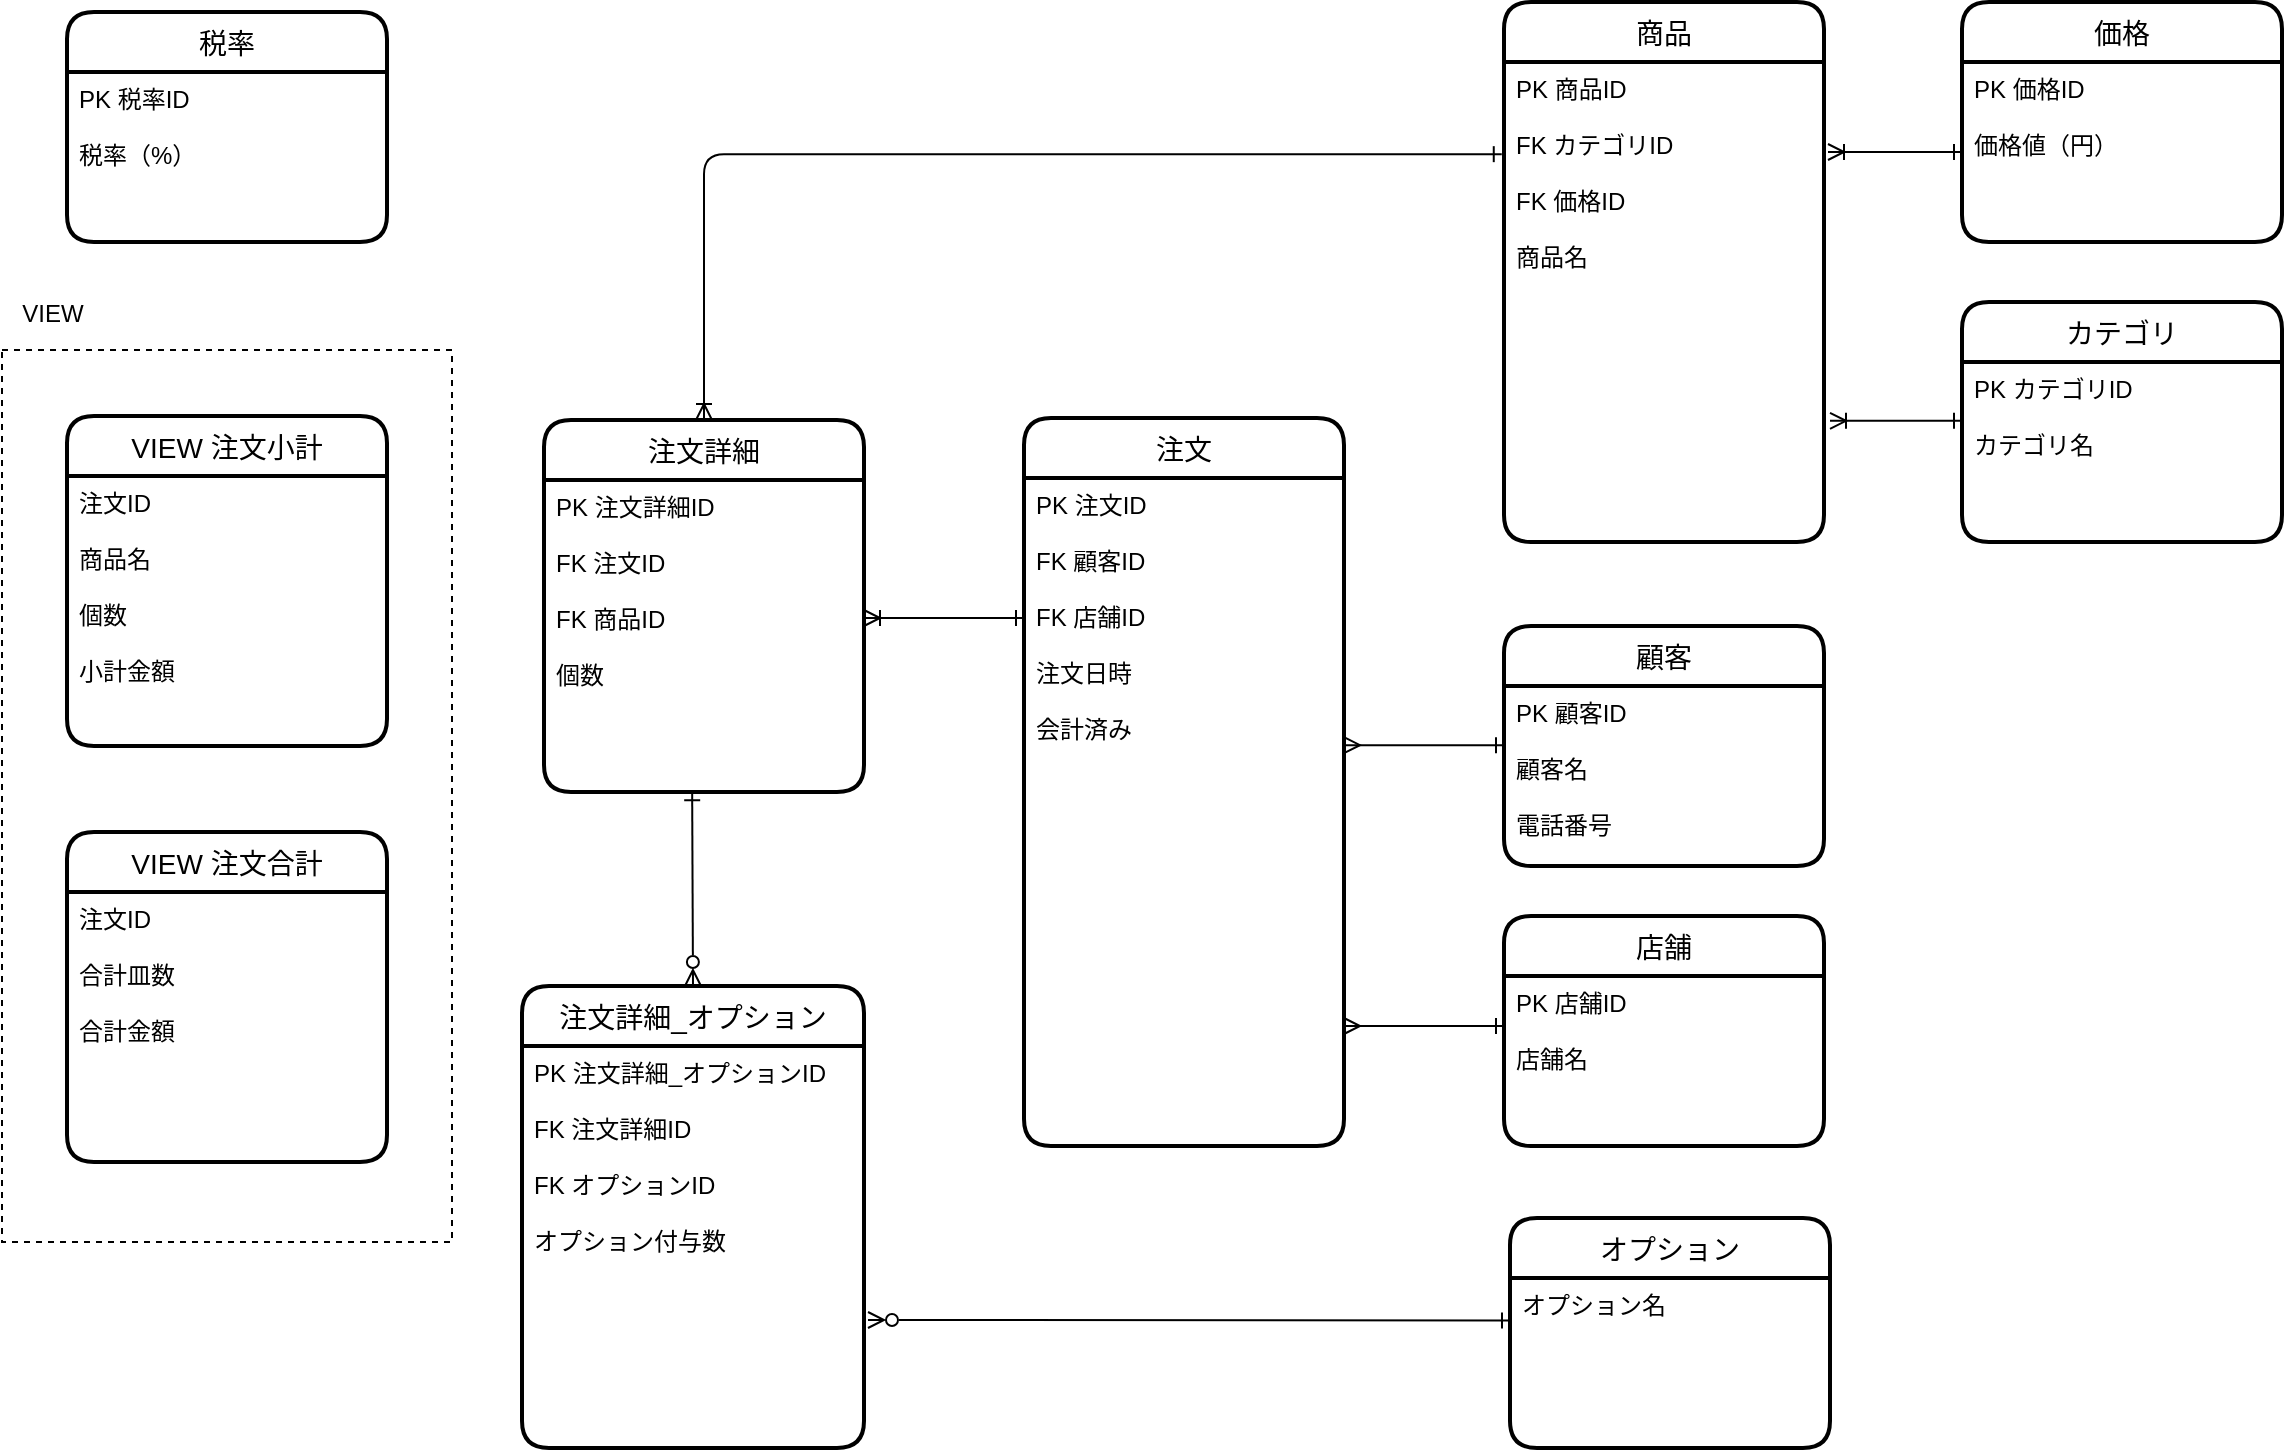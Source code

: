 <mxfile>
    <diagram id="NNirdLbudJ7Mtjtz16Ia" name="ページ1">
        <mxGraphModel dx="2125" dy="831" grid="0" gridSize="10" guides="1" tooltips="1" connect="1" arrows="1" fold="1" page="0" pageScale="1" pageWidth="827" pageHeight="1169" background="#ffffff" math="0" shadow="0">
            <root>
                <mxCell id="0"/>
                <mxCell id="1" parent="0"/>
                <mxCell id="120" value="" style="rounded=0;whiteSpace=wrap;html=1;fillColor=none;dashed=1;movable=1;resizable=1;rotatable=1;deletable=1;editable=1;connectable=1;" parent="1" vertex="1">
                    <mxGeometry x="-301" y="322" width="225" height="446" as="geometry"/>
                </mxCell>
                <mxCell id="86" value="注文" style="swimlane;childLayout=stackLayout;horizontal=1;startSize=30;horizontalStack=0;rounded=1;fontSize=14;fontStyle=0;strokeWidth=2;resizeParent=0;resizeLast=1;shadow=0;dashed=0;align=center;movable=1;resizable=1;rotatable=1;deletable=1;editable=1;locked=0;connectable=1;" parent="1" vertex="1">
                    <mxGeometry x="210" y="356" width="160" height="364" as="geometry"/>
                </mxCell>
                <mxCell id="104" style="edgeStyle=none;html=1;movable=0;resizable=0;rotatable=0;deletable=0;editable=0;connectable=0;" parent="86" source="87" target="86" edge="1">
                    <mxGeometry relative="1" as="geometry"/>
                </mxCell>
                <mxCell id="87" value="PK 注文ID&#10;&#10;FK 顧客ID&#10;&#10;FK 店舗ID&#10;&#10;注文日時&#10;&#10;会計済み" style="align=left;strokeColor=none;fillColor=none;spacingLeft=4;fontSize=12;verticalAlign=top;resizable=1;rotatable=1;part=1;movable=1;deletable=1;editable=1;connectable=1;" parent="86" vertex="1">
                    <mxGeometry y="30" width="160" height="334" as="geometry"/>
                </mxCell>
                <mxCell id="88" value="価格" style="swimlane;childLayout=stackLayout;horizontal=1;startSize=30;horizontalStack=0;rounded=1;fontSize=14;fontStyle=0;strokeWidth=2;resizeParent=0;resizeLast=1;shadow=0;dashed=0;align=center;movable=1;resizable=1;rotatable=1;deletable=1;editable=1;connectable=1;" parent="1" vertex="1">
                    <mxGeometry x="679" y="148" width="160" height="120" as="geometry"/>
                </mxCell>
                <mxCell id="89" value="PK 価格ID&#10;&#10;価格値（円）&#10;" style="align=left;strokeColor=none;fillColor=none;spacingLeft=4;fontSize=12;verticalAlign=top;resizable=1;rotatable=1;part=1;movable=1;deletable=1;editable=1;connectable=1;" parent="88" vertex="1">
                    <mxGeometry y="30" width="160" height="90" as="geometry"/>
                </mxCell>
                <mxCell id="96" value="注文詳細" style="swimlane;childLayout=stackLayout;horizontal=1;startSize=30;horizontalStack=0;rounded=1;fontSize=14;fontStyle=0;strokeWidth=2;resizeParent=0;resizeLast=1;shadow=0;dashed=0;align=center;movable=1;resizable=1;rotatable=1;deletable=1;editable=1;connectable=1;" parent="1" vertex="1">
                    <mxGeometry x="-30" y="357" width="160" height="186" as="geometry"/>
                </mxCell>
                <mxCell id="97" value="PK 注文詳細ID&#10;&#10;FK 注文ID&#10;&#10;FK 商品ID&#10;&#10;個数" style="align=left;strokeColor=none;fillColor=none;spacingLeft=4;fontSize=12;verticalAlign=top;resizable=1;rotatable=1;part=1;labelBackgroundColor=default;movable=1;deletable=1;editable=1;connectable=1;" parent="96" vertex="1">
                    <mxGeometry y="30" width="160" height="156" as="geometry"/>
                </mxCell>
                <mxCell id="98" value="カテゴリ" style="swimlane;childLayout=stackLayout;horizontal=1;startSize=30;horizontalStack=0;rounded=1;fontSize=14;fontStyle=0;strokeWidth=2;resizeParent=0;resizeLast=1;shadow=0;dashed=0;align=center;movable=1;resizable=1;rotatable=1;deletable=1;editable=1;connectable=1;" parent="1" vertex="1">
                    <mxGeometry x="679" y="298" width="160" height="120" as="geometry"/>
                </mxCell>
                <mxCell id="99" value="PK カテゴリID&#10;&#10;カテゴリ名" style="align=left;strokeColor=none;fillColor=none;spacingLeft=4;fontSize=12;verticalAlign=top;resizable=1;rotatable=1;part=1;movable=1;deletable=1;editable=1;connectable=1;" parent="98" vertex="1">
                    <mxGeometry y="30" width="160" height="90" as="geometry"/>
                </mxCell>
                <mxCell id="101" value="商品" style="swimlane;childLayout=stackLayout;horizontal=1;startSize=30;horizontalStack=0;rounded=1;fontSize=14;fontStyle=0;strokeWidth=2;resizeParent=0;resizeLast=1;shadow=0;dashed=0;align=center;movable=1;resizable=1;rotatable=1;deletable=1;editable=1;connectable=1;" parent="1" vertex="1">
                    <mxGeometry x="450" y="148" width="160" height="270" as="geometry"/>
                </mxCell>
                <mxCell id="169" value="PK 商品ID&#10;&#10;FK カテゴリID&#10;&#10;FK 価格ID&#10;&#10;商品名" style="align=left;strokeColor=none;fillColor=none;spacingLeft=4;fontSize=12;verticalAlign=top;resizable=1;rotatable=1;part=1;movable=1;deletable=1;editable=1;connectable=1;" parent="101" vertex="1">
                    <mxGeometry y="30" width="160" height="240" as="geometry"/>
                </mxCell>
                <mxCell id="107" value="顧客" style="swimlane;childLayout=stackLayout;horizontal=1;startSize=30;horizontalStack=0;rounded=1;fontSize=14;fontStyle=0;strokeWidth=2;resizeParent=0;resizeLast=1;shadow=0;dashed=0;align=center;movable=1;resizable=1;rotatable=1;deletable=1;editable=1;connectable=1;" parent="1" vertex="1">
                    <mxGeometry x="450" y="460" width="160" height="120" as="geometry"/>
                </mxCell>
                <mxCell id="108" value="PK 顧客ID&#10;&#10;顧客名&#10;&#10;電話番号" style="align=left;strokeColor=none;fillColor=none;spacingLeft=4;fontSize=12;verticalAlign=top;resizable=1;rotatable=1;part=1;movable=1;deletable=1;editable=1;connectable=1;" parent="107" vertex="1">
                    <mxGeometry y="30" width="160" height="90" as="geometry"/>
                </mxCell>
                <mxCell id="109" value="店舗" style="swimlane;childLayout=stackLayout;horizontal=1;startSize=30;horizontalStack=0;rounded=1;fontSize=14;fontStyle=0;strokeWidth=2;resizeParent=0;resizeLast=1;shadow=0;dashed=0;align=center;movable=1;resizable=1;rotatable=1;deletable=1;editable=1;connectable=1;" parent="1" vertex="1">
                    <mxGeometry x="450" y="605" width="160" height="115" as="geometry"/>
                </mxCell>
                <mxCell id="110" value="PK 店舗ID&#10;&#10;店舗名" style="align=left;strokeColor=none;fillColor=none;spacingLeft=4;fontSize=12;verticalAlign=top;resizable=1;rotatable=1;part=1;movable=1;deletable=1;editable=1;connectable=1;" parent="109" vertex="1">
                    <mxGeometry y="30" width="160" height="85" as="geometry"/>
                </mxCell>
                <mxCell id="112" value="VIEW 注文合計" style="swimlane;childLayout=stackLayout;horizontal=1;startSize=30;horizontalStack=0;rounded=1;fontSize=14;fontStyle=0;strokeWidth=2;resizeParent=0;resizeLast=1;shadow=0;dashed=0;align=center;movable=1;resizable=1;rotatable=1;deletable=1;editable=1;connectable=1;" parent="1" vertex="1">
                    <mxGeometry x="-268.5" y="563" width="160" height="165" as="geometry"/>
                </mxCell>
                <mxCell id="113" value="注文ID&#10;&#10;合計皿数&#10;&#10;合計金額" style="align=left;strokeColor=none;fillColor=none;spacingLeft=4;fontSize=12;verticalAlign=top;resizable=1;rotatable=1;part=1;movable=1;deletable=1;editable=1;connectable=1;" parent="112" vertex="1">
                    <mxGeometry y="30" width="160" height="135" as="geometry"/>
                </mxCell>
                <mxCell id="114" style="html=1;endArrow=ERoneToMany;endFill=0;startArrow=ERone;startFill=0;exitX=0;exitY=0.5;exitDx=0;exitDy=0;movable=1;resizable=1;rotatable=1;deletable=1;editable=1;connectable=1;" parent="1" source="89" edge="1">
                    <mxGeometry relative="1" as="geometry">
                        <mxPoint x="612" y="223" as="targetPoint"/>
                        <mxPoint x="528" y="327" as="sourcePoint"/>
                    </mxGeometry>
                </mxCell>
                <mxCell id="115" style="edgeStyle=none;html=1;exitX=0;exitY=0.5;exitDx=0;exitDy=0;endArrow=ERoneToMany;endFill=0;startArrow=ERone;startFill=0;movable=1;resizable=1;rotatable=1;deletable=1;editable=1;connectable=1;" parent="1" edge="1">
                    <mxGeometry relative="1" as="geometry">
                        <mxPoint x="679.0" y="357.41" as="sourcePoint"/>
                        <mxPoint x="613" y="357.41" as="targetPoint"/>
                    </mxGeometry>
                </mxCell>
                <mxCell id="116" style="edgeStyle=none;html=1;exitX=0;exitY=0.5;exitDx=0;exitDy=0;endArrow=ERmany;endFill=0;startArrow=ERone;startFill=0;movable=1;resizable=1;rotatable=1;deletable=1;editable=1;connectable=1;" parent="1" edge="1">
                    <mxGeometry relative="1" as="geometry">
                        <mxPoint x="450.0" y="519.58" as="sourcePoint"/>
                        <mxPoint x="370.0" y="519.58" as="targetPoint"/>
                    </mxGeometry>
                </mxCell>
                <mxCell id="117" style="edgeStyle=none;html=1;exitX=0;exitY=0.5;exitDx=0;exitDy=0;endArrow=ERmany;endFill=0;startArrow=ERone;startFill=0;movable=1;resizable=1;rotatable=1;deletable=1;editable=1;connectable=1;" parent="1" edge="1">
                    <mxGeometry relative="1" as="geometry">
                        <mxPoint x="450.0" y="660" as="sourcePoint"/>
                        <mxPoint x="370.0" y="660" as="targetPoint"/>
                    </mxGeometry>
                </mxCell>
                <mxCell id="118" style="edgeStyle=orthogonalEdgeStyle;html=1;endArrow=ERoneToMany;endFill=0;startArrow=ERone;startFill=0;entryX=0.5;entryY=0;entryDx=0;entryDy=0;exitX=-0.007;exitY=0.192;exitDx=0;exitDy=0;exitPerimeter=0;movable=1;resizable=1;rotatable=1;deletable=1;editable=1;connectable=1;" parent="1" source="169" target="96" edge="1">
                    <mxGeometry relative="1" as="geometry">
                        <mxPoint x="444" y="26" as="sourcePoint"/>
                        <mxPoint x="32" y="-13" as="targetPoint"/>
                    </mxGeometry>
                </mxCell>
                <mxCell id="119" style="edgeStyle=none;html=1;exitX=0;exitY=0.5;exitDx=0;exitDy=0;endArrow=ERoneToMany;endFill=0;startArrow=ERone;startFill=0;movable=1;resizable=1;rotatable=1;deletable=1;editable=1;connectable=1;" parent="1" edge="1">
                    <mxGeometry relative="1" as="geometry">
                        <mxPoint x="210.0" y="456" as="sourcePoint"/>
                        <mxPoint x="130.0" y="456" as="targetPoint"/>
                    </mxGeometry>
                </mxCell>
                <mxCell id="124" value="VIEW" style="text;html=1;align=center;verticalAlign=middle;resizable=1;points=[];autosize=1;strokeColor=none;fillColor=none;movable=1;rotatable=1;deletable=1;editable=1;connectable=1;" parent="1" vertex="1">
                    <mxGeometry x="-301" y="291" width="49" height="26" as="geometry"/>
                </mxCell>
                <mxCell id="125" value="オプション" style="swimlane;childLayout=stackLayout;horizontal=1;startSize=30;horizontalStack=0;rounded=1;fontSize=14;fontStyle=0;strokeWidth=2;resizeParent=0;resizeLast=1;shadow=0;dashed=0;align=center;movable=1;resizable=1;rotatable=1;deletable=1;editable=1;connectable=1;" parent="1" vertex="1">
                    <mxGeometry x="453" y="756" width="160" height="115" as="geometry"/>
                </mxCell>
                <mxCell id="126" value="オプション名&#10;" style="align=left;strokeColor=none;fillColor=none;spacingLeft=4;fontSize=12;verticalAlign=top;resizable=1;rotatable=1;part=1;movable=1;deletable=1;editable=1;connectable=1;" parent="125" vertex="1">
                    <mxGeometry y="30" width="160" height="85" as="geometry"/>
                </mxCell>
                <mxCell id="128" value="注文詳細_オプション" style="swimlane;childLayout=stackLayout;horizontal=1;startSize=30;horizontalStack=0;rounded=1;fontSize=14;fontStyle=0;strokeWidth=2;resizeParent=0;resizeLast=1;shadow=0;dashed=0;align=center;movable=1;resizable=1;rotatable=1;deletable=1;editable=1;connectable=1;" parent="1" vertex="1">
                    <mxGeometry x="-41" y="640" width="171" height="231" as="geometry"/>
                </mxCell>
                <mxCell id="129" value="PK 注文詳細_オプションID&#10;&#10;FK 注文詳細ID&#10;&#10;FK オプションID&#10;&#10;オプション付与数" style="align=left;strokeColor=none;fillColor=none;spacingLeft=4;fontSize=12;verticalAlign=top;resizable=1;rotatable=1;part=1;movable=1;deletable=1;editable=1;connectable=1;" parent="128" vertex="1">
                    <mxGeometry y="30" width="171" height="201" as="geometry"/>
                </mxCell>
                <mxCell id="134" style="html=1;exitX=0;exitY=0.25;exitDx=0;exitDy=0;startArrow=ERone;startFill=0;endArrow=ERzeroToMany;endFill=0;movable=1;resizable=1;rotatable=1;deletable=1;editable=1;connectable=1;" parent="1" source="126" edge="1">
                    <mxGeometry relative="1" as="geometry">
                        <mxPoint x="132" y="807" as="targetPoint"/>
                    </mxGeometry>
                </mxCell>
                <mxCell id="135" style="html=1;startArrow=ERone;startFill=0;endArrow=ERzeroToMany;endFill=0;exitX=0.463;exitY=1.001;exitDx=0;exitDy=0;entryX=0.5;entryY=0;entryDx=0;entryDy=0;exitPerimeter=0;movable=1;resizable=1;rotatable=1;deletable=1;editable=1;connectable=1;" parent="1" source="97" target="128" edge="1">
                    <mxGeometry relative="1" as="geometry">
                        <mxPoint x="-30" y="491" as="sourcePoint"/>
                        <mxPoint x="-211" y="339" as="targetPoint"/>
                    </mxGeometry>
                </mxCell>
                <mxCell id="160" value="VIEW 注文小計" style="swimlane;childLayout=stackLayout;horizontal=1;startSize=30;horizontalStack=0;rounded=1;fontSize=14;fontStyle=0;strokeWidth=2;resizeParent=0;resizeLast=1;shadow=0;dashed=0;align=center;movable=1;resizable=1;rotatable=1;deletable=1;editable=1;connectable=1;" parent="1" vertex="1">
                    <mxGeometry x="-268.5" y="355" width="160" height="165" as="geometry"/>
                </mxCell>
                <mxCell id="161" value="注文ID&#10;&#10;商品名&#10;&#10;個数&#10;&#10;小計金額" style="align=left;strokeColor=none;fillColor=none;spacingLeft=4;fontSize=12;verticalAlign=top;resizable=1;rotatable=1;part=1;movable=1;deletable=1;editable=1;connectable=1;" parent="160" vertex="1">
                    <mxGeometry y="30" width="160" height="135" as="geometry"/>
                </mxCell>
                <mxCell id="171" value="税率" style="swimlane;childLayout=stackLayout;horizontal=1;startSize=30;horizontalStack=0;rounded=1;fontSize=14;fontStyle=0;strokeWidth=2;resizeParent=0;resizeLast=1;shadow=0;dashed=0;align=center;movable=1;resizable=1;rotatable=1;deletable=1;editable=1;connectable=1;" parent="1" vertex="1">
                    <mxGeometry x="-268.5" y="153" width="160" height="115" as="geometry"/>
                </mxCell>
                <mxCell id="172" value="PK 税率ID&#10;&#10;税率（%）" style="align=left;strokeColor=none;fillColor=none;spacingLeft=4;fontSize=12;verticalAlign=top;resizable=1;rotatable=1;part=1;movable=1;deletable=1;editable=1;connectable=1;" parent="171" vertex="1">
                    <mxGeometry y="30" width="160" height="85" as="geometry"/>
                </mxCell>
            </root>
        </mxGraphModel>
    </diagram>
    <diagram id="cv9SAH0o7gOvNA9msIE4" name="クーポン仕様">
        <mxGraphModel grid="1" page="1" gridSize="10" guides="1" tooltips="1" connect="1" arrows="1" fold="1" pageScale="1" pageWidth="827" pageHeight="1169" math="0" shadow="0">
            <root>
                <mxCell id="0"/>
                <mxCell id="1" parent="0"/>
                <mxCell id="rNzWLZsIGYdF70MREUqC-1" value="" style="rounded=0;whiteSpace=wrap;html=1;fillColor=none;dashed=1;movable=1;resizable=1;rotatable=1;deletable=1;editable=1;connectable=1;" vertex="1" parent="1">
                    <mxGeometry x="-526" y="330" width="225" height="446" as="geometry"/>
                </mxCell>
                <mxCell id="rNzWLZsIGYdF70MREUqC-46" style="edgeStyle=orthogonalEdgeStyle;rounded=1;orthogonalLoop=1;jettySize=auto;html=1;exitX=0.5;exitY=0;exitDx=0;exitDy=0;jumpStyle=arc;startArrow=ERone;startFill=0;endArrow=ERoneToMany;endFill=0;curved=0;jumpSize=6;shadow=0;strokeColor=default;entryX=1;entryY=0.25;entryDx=0;entryDy=0;" edge="1" parent="1" source="rNzWLZsIGYdF70MREUqC-2" target="rNzWLZsIGYdF70MREUqC-39">
                    <mxGeometry relative="1" as="geometry">
                        <mxPoint x="445" y="569" as="targetPoint"/>
                    </mxGeometry>
                </mxCell>
                <mxCell id="rNzWLZsIGYdF70MREUqC-2" value="注文" style="swimlane;childLayout=stackLayout;horizontal=1;startSize=30;horizontalStack=0;rounded=1;fontSize=14;fontStyle=0;strokeWidth=2;resizeParent=0;resizeLast=1;shadow=0;dashed=0;align=center;movable=1;resizable=1;rotatable=1;deletable=1;editable=1;locked=0;connectable=1;" vertex="1" parent="1">
                    <mxGeometry x="210" y="356" width="160" height="364" as="geometry"/>
                </mxCell>
                <mxCell id="rNzWLZsIGYdF70MREUqC-3" style="edgeStyle=none;html=1;movable=0;resizable=0;rotatable=0;deletable=0;editable=0;connectable=0;" edge="1" parent="rNzWLZsIGYdF70MREUqC-2" source="rNzWLZsIGYdF70MREUqC-4" target="rNzWLZsIGYdF70MREUqC-2">
                    <mxGeometry relative="1" as="geometry"/>
                </mxCell>
                <mxCell id="rNzWLZsIGYdF70MREUqC-4" value="PK 注文ID&#10;&#10;FK 顧客ID&#10;&#10;FK 店舗ID&#10;&#10;注文日時&#10;&#10;会計済み" style="align=left;strokeColor=none;fillColor=none;spacingLeft=4;fontSize=12;verticalAlign=top;resizable=1;rotatable=1;part=1;movable=1;deletable=1;editable=1;connectable=1;" vertex="1" parent="rNzWLZsIGYdF70MREUqC-2">
                    <mxGeometry y="30" width="160" height="334" as="geometry"/>
                </mxCell>
                <mxCell id="rNzWLZsIGYdF70MREUqC-5" value="価格" style="swimlane;childLayout=stackLayout;horizontal=1;startSize=30;horizontalStack=0;rounded=1;fontSize=14;fontStyle=0;strokeWidth=2;resizeParent=0;resizeLast=1;shadow=0;dashed=0;align=center;movable=1;resizable=1;rotatable=1;deletable=1;editable=1;connectable=1;" vertex="1" parent="1">
                    <mxGeometry x="679" y="148" width="160" height="120" as="geometry"/>
                </mxCell>
                <mxCell id="rNzWLZsIGYdF70MREUqC-6" value="PK 価格ID&#10;&#10;価格値（円）&#10;" style="align=left;strokeColor=none;fillColor=none;spacingLeft=4;fontSize=12;verticalAlign=top;resizable=1;rotatable=1;part=1;movable=1;deletable=1;editable=1;connectable=1;" vertex="1" parent="rNzWLZsIGYdF70MREUqC-5">
                    <mxGeometry y="30" width="160" height="90" as="geometry"/>
                </mxCell>
                <mxCell id="rNzWLZsIGYdF70MREUqC-7" value="注文詳細" style="swimlane;childLayout=stackLayout;horizontal=1;startSize=30;horizontalStack=0;rounded=1;fontSize=14;fontStyle=0;strokeWidth=2;resizeParent=0;resizeLast=1;shadow=0;dashed=0;align=center;movable=1;resizable=1;rotatable=1;deletable=1;editable=1;connectable=1;" vertex="1" parent="1">
                    <mxGeometry x="-30" y="357" width="160" height="186" as="geometry"/>
                </mxCell>
                <mxCell id="rNzWLZsIGYdF70MREUqC-8" value="PK 注文詳細ID&#10;&#10;FK 注文ID&#10;&#10;FK 商品ID&#10;&#10;個数" style="align=left;strokeColor=none;fillColor=none;spacingLeft=4;fontSize=12;verticalAlign=top;resizable=1;rotatable=1;part=1;labelBackgroundColor=default;movable=1;deletable=1;editable=1;connectable=1;" vertex="1" parent="rNzWLZsIGYdF70MREUqC-7">
                    <mxGeometry y="30" width="160" height="156" as="geometry"/>
                </mxCell>
                <mxCell id="rNzWLZsIGYdF70MREUqC-9" value="カテゴリ" style="swimlane;childLayout=stackLayout;horizontal=1;startSize=30;horizontalStack=0;rounded=1;fontSize=14;fontStyle=0;strokeWidth=2;resizeParent=0;resizeLast=1;shadow=0;dashed=0;align=center;movable=1;resizable=1;rotatable=1;deletable=1;editable=1;connectable=1;" vertex="1" parent="1">
                    <mxGeometry x="679" y="298" width="160" height="120" as="geometry"/>
                </mxCell>
                <mxCell id="rNzWLZsIGYdF70MREUqC-10" value="PK カテゴリID&#10;&#10;カテゴリ名" style="align=left;strokeColor=none;fillColor=none;spacingLeft=4;fontSize=12;verticalAlign=top;resizable=1;rotatable=1;part=1;movable=1;deletable=1;editable=1;connectable=1;" vertex="1" parent="rNzWLZsIGYdF70MREUqC-9">
                    <mxGeometry y="30" width="160" height="90" as="geometry"/>
                </mxCell>
                <mxCell id="rNzWLZsIGYdF70MREUqC-11" value="商品" style="swimlane;childLayout=stackLayout;horizontal=1;startSize=30;horizontalStack=0;rounded=1;fontSize=14;fontStyle=0;strokeWidth=2;resizeParent=0;resizeLast=1;shadow=0;dashed=0;align=center;movable=1;resizable=1;rotatable=1;deletable=1;editable=1;connectable=1;" vertex="1" parent="1">
                    <mxGeometry x="450" y="148" width="160" height="270" as="geometry"/>
                </mxCell>
                <mxCell id="rNzWLZsIGYdF70MREUqC-12" value="PK 商品ID&#10;&#10;FK カテゴリID&#10;&#10;FK 価格ID&#10;&#10;商品名" style="align=left;strokeColor=none;fillColor=none;spacingLeft=4;fontSize=12;verticalAlign=top;resizable=1;rotatable=1;part=1;movable=1;deletable=1;editable=1;connectable=1;" vertex="1" parent="rNzWLZsIGYdF70MREUqC-11">
                    <mxGeometry y="30" width="160" height="240" as="geometry"/>
                </mxCell>
                <mxCell id="rNzWLZsIGYdF70MREUqC-13" value="顧客" style="swimlane;childLayout=stackLayout;horizontal=1;startSize=30;horizontalStack=0;rounded=1;fontSize=14;fontStyle=0;strokeWidth=2;resizeParent=0;resizeLast=1;shadow=0;dashed=0;align=center;movable=1;resizable=1;rotatable=1;deletable=1;editable=1;connectable=1;" vertex="1" parent="1">
                    <mxGeometry x="450" y="460" width="160" height="120" as="geometry"/>
                </mxCell>
                <mxCell id="rNzWLZsIGYdF70MREUqC-14" value="PK 顧客ID&#10;&#10;顧客名&#10;&#10;電話番号" style="align=left;strokeColor=none;fillColor=none;spacingLeft=4;fontSize=12;verticalAlign=top;resizable=1;rotatable=1;part=1;movable=1;deletable=1;editable=1;connectable=1;" vertex="1" parent="rNzWLZsIGYdF70MREUqC-13">
                    <mxGeometry y="30" width="160" height="90" as="geometry"/>
                </mxCell>
                <mxCell id="rNzWLZsIGYdF70MREUqC-15" value="店舗" style="swimlane;childLayout=stackLayout;horizontal=1;startSize=30;horizontalStack=0;rounded=1;fontSize=14;fontStyle=0;strokeWidth=2;resizeParent=0;resizeLast=1;shadow=0;dashed=0;align=center;movable=1;resizable=1;rotatable=1;deletable=1;editable=1;connectable=1;" vertex="1" parent="1">
                    <mxGeometry x="450" y="605" width="160" height="115" as="geometry"/>
                </mxCell>
                <mxCell id="rNzWLZsIGYdF70MREUqC-16" value="PK 店舗ID&#10;&#10;店舗名" style="align=left;strokeColor=none;fillColor=none;spacingLeft=4;fontSize=12;verticalAlign=top;resizable=1;rotatable=1;part=1;movable=1;deletable=1;editable=1;connectable=1;" vertex="1" parent="rNzWLZsIGYdF70MREUqC-15">
                    <mxGeometry y="30" width="160" height="85" as="geometry"/>
                </mxCell>
                <mxCell id="rNzWLZsIGYdF70MREUqC-17" value="VIEW 注文合計" style="swimlane;childLayout=stackLayout;horizontal=1;startSize=30;horizontalStack=0;rounded=1;fontSize=14;fontStyle=0;strokeWidth=2;resizeParent=0;resizeLast=1;shadow=0;dashed=0;align=center;movable=1;resizable=1;rotatable=1;deletable=1;editable=1;connectable=1;" vertex="1" parent="1">
                    <mxGeometry x="-493.5" y="571" width="160" height="165" as="geometry"/>
                </mxCell>
                <mxCell id="rNzWLZsIGYdF70MREUqC-18" value="注文ID&#10;&#10;合計皿数&#10;&#10;合計金額" style="align=left;strokeColor=none;fillColor=none;spacingLeft=4;fontSize=12;verticalAlign=top;resizable=1;rotatable=1;part=1;movable=1;deletable=1;editable=1;connectable=1;" vertex="1" parent="rNzWLZsIGYdF70MREUqC-17">
                    <mxGeometry y="30" width="160" height="135" as="geometry"/>
                </mxCell>
                <mxCell id="rNzWLZsIGYdF70MREUqC-19" style="html=1;endArrow=ERoneToMany;endFill=0;startArrow=ERone;startFill=0;exitX=0;exitY=0.5;exitDx=0;exitDy=0;movable=1;resizable=1;rotatable=1;deletable=1;editable=1;connectable=1;" edge="1" parent="1" source="rNzWLZsIGYdF70MREUqC-6">
                    <mxGeometry relative="1" as="geometry">
                        <mxPoint x="612" y="223" as="targetPoint"/>
                        <mxPoint x="528" y="327" as="sourcePoint"/>
                    </mxGeometry>
                </mxCell>
                <mxCell id="rNzWLZsIGYdF70MREUqC-20" style="edgeStyle=none;html=1;exitX=0;exitY=0.5;exitDx=0;exitDy=0;endArrow=ERoneToMany;endFill=0;startArrow=ERone;startFill=0;movable=1;resizable=1;rotatable=1;deletable=1;editable=1;connectable=1;" edge="1" parent="1">
                    <mxGeometry relative="1" as="geometry">
                        <mxPoint x="679.0" y="357.41" as="sourcePoint"/>
                        <mxPoint x="613" y="357.41" as="targetPoint"/>
                    </mxGeometry>
                </mxCell>
                <mxCell id="rNzWLZsIGYdF70MREUqC-21" style="edgeStyle=none;html=1;exitX=0;exitY=0.5;exitDx=0;exitDy=0;endArrow=ERmany;endFill=0;startArrow=ERone;startFill=0;movable=1;resizable=1;rotatable=1;deletable=1;editable=1;connectable=1;" edge="1" parent="1">
                    <mxGeometry relative="1" as="geometry">
                        <mxPoint x="450.0" y="519.58" as="sourcePoint"/>
                        <mxPoint x="370.0" y="519.58" as="targetPoint"/>
                    </mxGeometry>
                </mxCell>
                <mxCell id="rNzWLZsIGYdF70MREUqC-22" style="edgeStyle=none;html=1;exitX=0;exitY=0.5;exitDx=0;exitDy=0;endArrow=ERmany;endFill=0;startArrow=ERone;startFill=0;movable=1;resizable=1;rotatable=1;deletable=1;editable=1;connectable=1;" edge="1" parent="1">
                    <mxGeometry relative="1" as="geometry">
                        <mxPoint x="450.0" y="660" as="sourcePoint"/>
                        <mxPoint x="370.0" y="660" as="targetPoint"/>
                    </mxGeometry>
                </mxCell>
                <mxCell id="rNzWLZsIGYdF70MREUqC-23" style="edgeStyle=orthogonalEdgeStyle;html=1;endArrow=ERoneToMany;endFill=0;startArrow=ERone;startFill=0;entryX=0.5;entryY=0;entryDx=0;entryDy=0;exitX=-0.007;exitY=0.192;exitDx=0;exitDy=0;exitPerimeter=0;movable=1;resizable=1;rotatable=1;deletable=1;editable=1;connectable=1;" edge="1" parent="1" source="rNzWLZsIGYdF70MREUqC-12" target="rNzWLZsIGYdF70MREUqC-7">
                    <mxGeometry relative="1" as="geometry">
                        <mxPoint x="444" y="26" as="sourcePoint"/>
                        <mxPoint x="32" y="-13" as="targetPoint"/>
                    </mxGeometry>
                </mxCell>
                <mxCell id="rNzWLZsIGYdF70MREUqC-24" style="edgeStyle=none;html=1;exitX=0;exitY=0.5;exitDx=0;exitDy=0;endArrow=ERoneToMany;endFill=0;startArrow=ERone;startFill=0;movable=1;resizable=1;rotatable=1;deletable=1;editable=1;connectable=1;" edge="1" parent="1">
                    <mxGeometry relative="1" as="geometry">
                        <mxPoint x="210.0" y="456" as="sourcePoint"/>
                        <mxPoint x="130.0" y="456" as="targetPoint"/>
                    </mxGeometry>
                </mxCell>
                <mxCell id="rNzWLZsIGYdF70MREUqC-25" value="VIEW" style="text;html=1;align=center;verticalAlign=middle;resizable=1;points=[];autosize=1;strokeColor=none;fillColor=none;movable=1;rotatable=1;deletable=1;editable=1;connectable=1;" vertex="1" parent="1">
                    <mxGeometry x="-526" y="299" width="49" height="26" as="geometry"/>
                </mxCell>
                <mxCell id="rNzWLZsIGYdF70MREUqC-26" value="オプション" style="swimlane;childLayout=stackLayout;horizontal=1;startSize=30;horizontalStack=0;rounded=1;fontSize=14;fontStyle=0;strokeWidth=2;resizeParent=0;resizeLast=1;shadow=0;dashed=0;align=center;movable=1;resizable=1;rotatable=1;deletable=1;editable=1;connectable=1;" vertex="1" parent="1">
                    <mxGeometry x="453" y="756" width="160" height="115" as="geometry"/>
                </mxCell>
                <mxCell id="rNzWLZsIGYdF70MREUqC-27" value="オプション名&#10;" style="align=left;strokeColor=none;fillColor=none;spacingLeft=4;fontSize=12;verticalAlign=top;resizable=1;rotatable=1;part=1;movable=1;deletable=1;editable=1;connectable=1;" vertex="1" parent="rNzWLZsIGYdF70MREUqC-26">
                    <mxGeometry y="30" width="160" height="85" as="geometry"/>
                </mxCell>
                <mxCell id="rNzWLZsIGYdF70MREUqC-28" value="注文詳細_オプション" style="swimlane;childLayout=stackLayout;horizontal=1;startSize=30;horizontalStack=0;rounded=1;fontSize=14;fontStyle=0;strokeWidth=2;resizeParent=0;resizeLast=1;shadow=0;dashed=0;align=center;movable=1;resizable=1;rotatable=1;deletable=1;editable=1;connectable=1;" vertex="1" parent="1">
                    <mxGeometry x="-41" y="640" width="171" height="231" as="geometry"/>
                </mxCell>
                <mxCell id="rNzWLZsIGYdF70MREUqC-29" value="PK 注文詳細_オプションID&#10;&#10;FK 注文詳細ID&#10;&#10;FK オプションID&#10;&#10;オプション付与数" style="align=left;strokeColor=none;fillColor=none;spacingLeft=4;fontSize=12;verticalAlign=top;resizable=1;rotatable=1;part=1;movable=1;deletable=1;editable=1;connectable=1;" vertex="1" parent="rNzWLZsIGYdF70MREUqC-28">
                    <mxGeometry y="30" width="171" height="201" as="geometry"/>
                </mxCell>
                <mxCell id="rNzWLZsIGYdF70MREUqC-30" style="html=1;exitX=0;exitY=0.25;exitDx=0;exitDy=0;startArrow=ERone;startFill=0;endArrow=ERzeroToMany;endFill=0;movable=1;resizable=1;rotatable=1;deletable=1;editable=1;connectable=1;" edge="1" parent="1" source="rNzWLZsIGYdF70MREUqC-27">
                    <mxGeometry relative="1" as="geometry">
                        <mxPoint x="132" y="807" as="targetPoint"/>
                    </mxGeometry>
                </mxCell>
                <mxCell id="rNzWLZsIGYdF70MREUqC-31" style="html=1;startArrow=ERone;startFill=0;endArrow=ERzeroToMany;endFill=0;exitX=0.463;exitY=1.001;exitDx=0;exitDy=0;entryX=0.5;entryY=0;entryDx=0;entryDy=0;exitPerimeter=0;movable=1;resizable=1;rotatable=1;deletable=1;editable=1;connectable=1;" edge="1" parent="1" source="rNzWLZsIGYdF70MREUqC-8" target="rNzWLZsIGYdF70MREUqC-28">
                    <mxGeometry relative="1" as="geometry">
                        <mxPoint x="-30" y="491" as="sourcePoint"/>
                        <mxPoint x="-211" y="339" as="targetPoint"/>
                    </mxGeometry>
                </mxCell>
                <mxCell id="rNzWLZsIGYdF70MREUqC-32" value="VIEW 注文小計" style="swimlane;childLayout=stackLayout;horizontal=1;startSize=30;horizontalStack=0;rounded=1;fontSize=14;fontStyle=0;strokeWidth=2;resizeParent=0;resizeLast=1;shadow=0;dashed=0;align=center;movable=1;resizable=1;rotatable=1;deletable=1;editable=1;connectable=1;" vertex="1" parent="1">
                    <mxGeometry x="-493.5" y="363" width="160" height="165" as="geometry"/>
                </mxCell>
                <mxCell id="rNzWLZsIGYdF70MREUqC-33" value="注文ID&#10;&#10;商品名&#10;&#10;個数&#10;&#10;小計金額" style="align=left;strokeColor=none;fillColor=none;spacingLeft=4;fontSize=12;verticalAlign=top;resizable=1;rotatable=1;part=1;movable=1;deletable=1;editable=1;connectable=1;" vertex="1" parent="rNzWLZsIGYdF70MREUqC-32">
                    <mxGeometry y="30" width="160" height="135" as="geometry"/>
                </mxCell>
                <mxCell id="rNzWLZsIGYdF70MREUqC-34" value="税率" style="swimlane;childLayout=stackLayout;horizontal=1;startSize=30;horizontalStack=0;rounded=1;fontSize=14;fontStyle=0;strokeWidth=2;resizeParent=0;resizeLast=1;shadow=0;dashed=0;align=center;movable=1;resizable=1;rotatable=1;deletable=1;editable=1;connectable=1;" vertex="1" parent="1">
                    <mxGeometry x="-493.5" y="161" width="160" height="115" as="geometry"/>
                </mxCell>
                <mxCell id="rNzWLZsIGYdF70MREUqC-35" value="PK 税率ID&#10;&#10;税率（%）" style="align=left;strokeColor=none;fillColor=none;spacingLeft=4;fontSize=12;verticalAlign=top;resizable=1;rotatable=1;part=1;movable=1;deletable=1;editable=1;connectable=1;" vertex="1" parent="rNzWLZsIGYdF70MREUqC-34">
                    <mxGeometry y="30" width="160" height="85" as="geometry"/>
                </mxCell>
                <mxCell id="rNzWLZsIGYdF70MREUqC-43" style="edgeStyle=orthogonalEdgeStyle;rounded=0;orthogonalLoop=1;jettySize=auto;html=1;exitX=0.5;exitY=0;exitDx=0;exitDy=0;entryX=0.5;entryY=1;entryDx=0;entryDy=0;startArrow=ERone;startFill=0;endArrow=ERoneToMany;endFill=0;" edge="1" parent="1" source="rNzWLZsIGYdF70MREUqC-36" target="rNzWLZsIGYdF70MREUqC-39">
                    <mxGeometry relative="1" as="geometry"/>
                </mxCell>
                <mxCell id="rNzWLZsIGYdF70MREUqC-36" value="クーポン" style="swimlane;childLayout=stackLayout;horizontal=1;startSize=30;horizontalStack=0;rounded=1;fontSize=14;fontStyle=0;strokeWidth=2;resizeParent=0;resizeLast=1;shadow=0;dashed=0;align=center;labelBackgroundColor=#FFFF99;" vertex="1" parent="1">
                    <mxGeometry x="-259.5" y="586" width="160" height="288" as="geometry"/>
                </mxCell>
                <mxCell id="rNzWLZsIGYdF70MREUqC-37" value="クーポンID&#10;&#10;クーポンコード&#10;&#10;クーポンの種類&#10;　商品全体からの値引き&#10;　セット商品から%引き&#10;&#10;値引き額&#10;&#10;値引率&#10;&#10;クーポン期限&#10;&#10;説明文" style="align=left;strokeColor=none;fillColor=none;spacingLeft=4;fontSize=12;verticalAlign=top;resizable=0;rotatable=0;part=1;" vertex="1" parent="rNzWLZsIGYdF70MREUqC-36">
                    <mxGeometry y="30" width="160" height="258" as="geometry"/>
                </mxCell>
                <mxCell id="rNzWLZsIGYdF70MREUqC-38" value="クーポン_注文" style="swimlane;childLayout=stackLayout;horizontal=1;startSize=30;horizontalStack=0;rounded=1;fontSize=14;fontStyle=0;strokeWidth=2;resizeParent=0;resizeLast=1;shadow=0;dashed=0;align=center;labelBackgroundColor=#FFFF99;" vertex="1" parent="1">
                    <mxGeometry x="-258" y="236" width="157" height="146" as="geometry"/>
                </mxCell>
                <mxCell id="rNzWLZsIGYdF70MREUqC-39" value="FK クーポンID&#10;&#10;FK 注文ID&#10;&#10;" style="align=left;strokeColor=none;fillColor=none;spacingLeft=4;fontSize=12;verticalAlign=top;resizable=0;rotatable=0;part=1;" vertex="1" parent="rNzWLZsIGYdF70MREUqC-38">
                    <mxGeometry y="30" width="157" height="116" as="geometry"/>
                </mxCell>
            </root>
        </mxGraphModel>
    </diagram>
</mxfile>